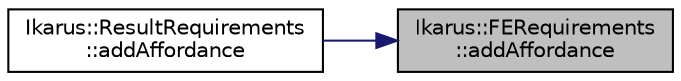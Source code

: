 digraph "Ikarus::FERequirements::addAffordance"
{
 // LATEX_PDF_SIZE
  edge [fontname="Helvetica",fontsize="10",labelfontname="Helvetica",labelfontsize="10"];
  node [fontname="Helvetica",fontsize="10",shape=record];
  rankdir="RL";
  Node1 [label="Ikarus::FERequirements\l::addAffordance",height=0.2,width=0.4,color="black", fillcolor="grey75", style="filled", fontcolor="black",tooltip="Add an affordance to the requirements."];
  Node1 -> Node2 [dir="back",color="midnightblue",fontsize="10",style="solid",fontname="Helvetica"];
  Node2 [label="Ikarus::ResultRequirements\l::addAffordance",height=0.2,width=0.4,color="black", fillcolor="white", style="filled",URL="$a01262.html#a0900b42cbc6485aad82c55179234b087",tooltip="Add an affordance to the finite element requirements."];
}
